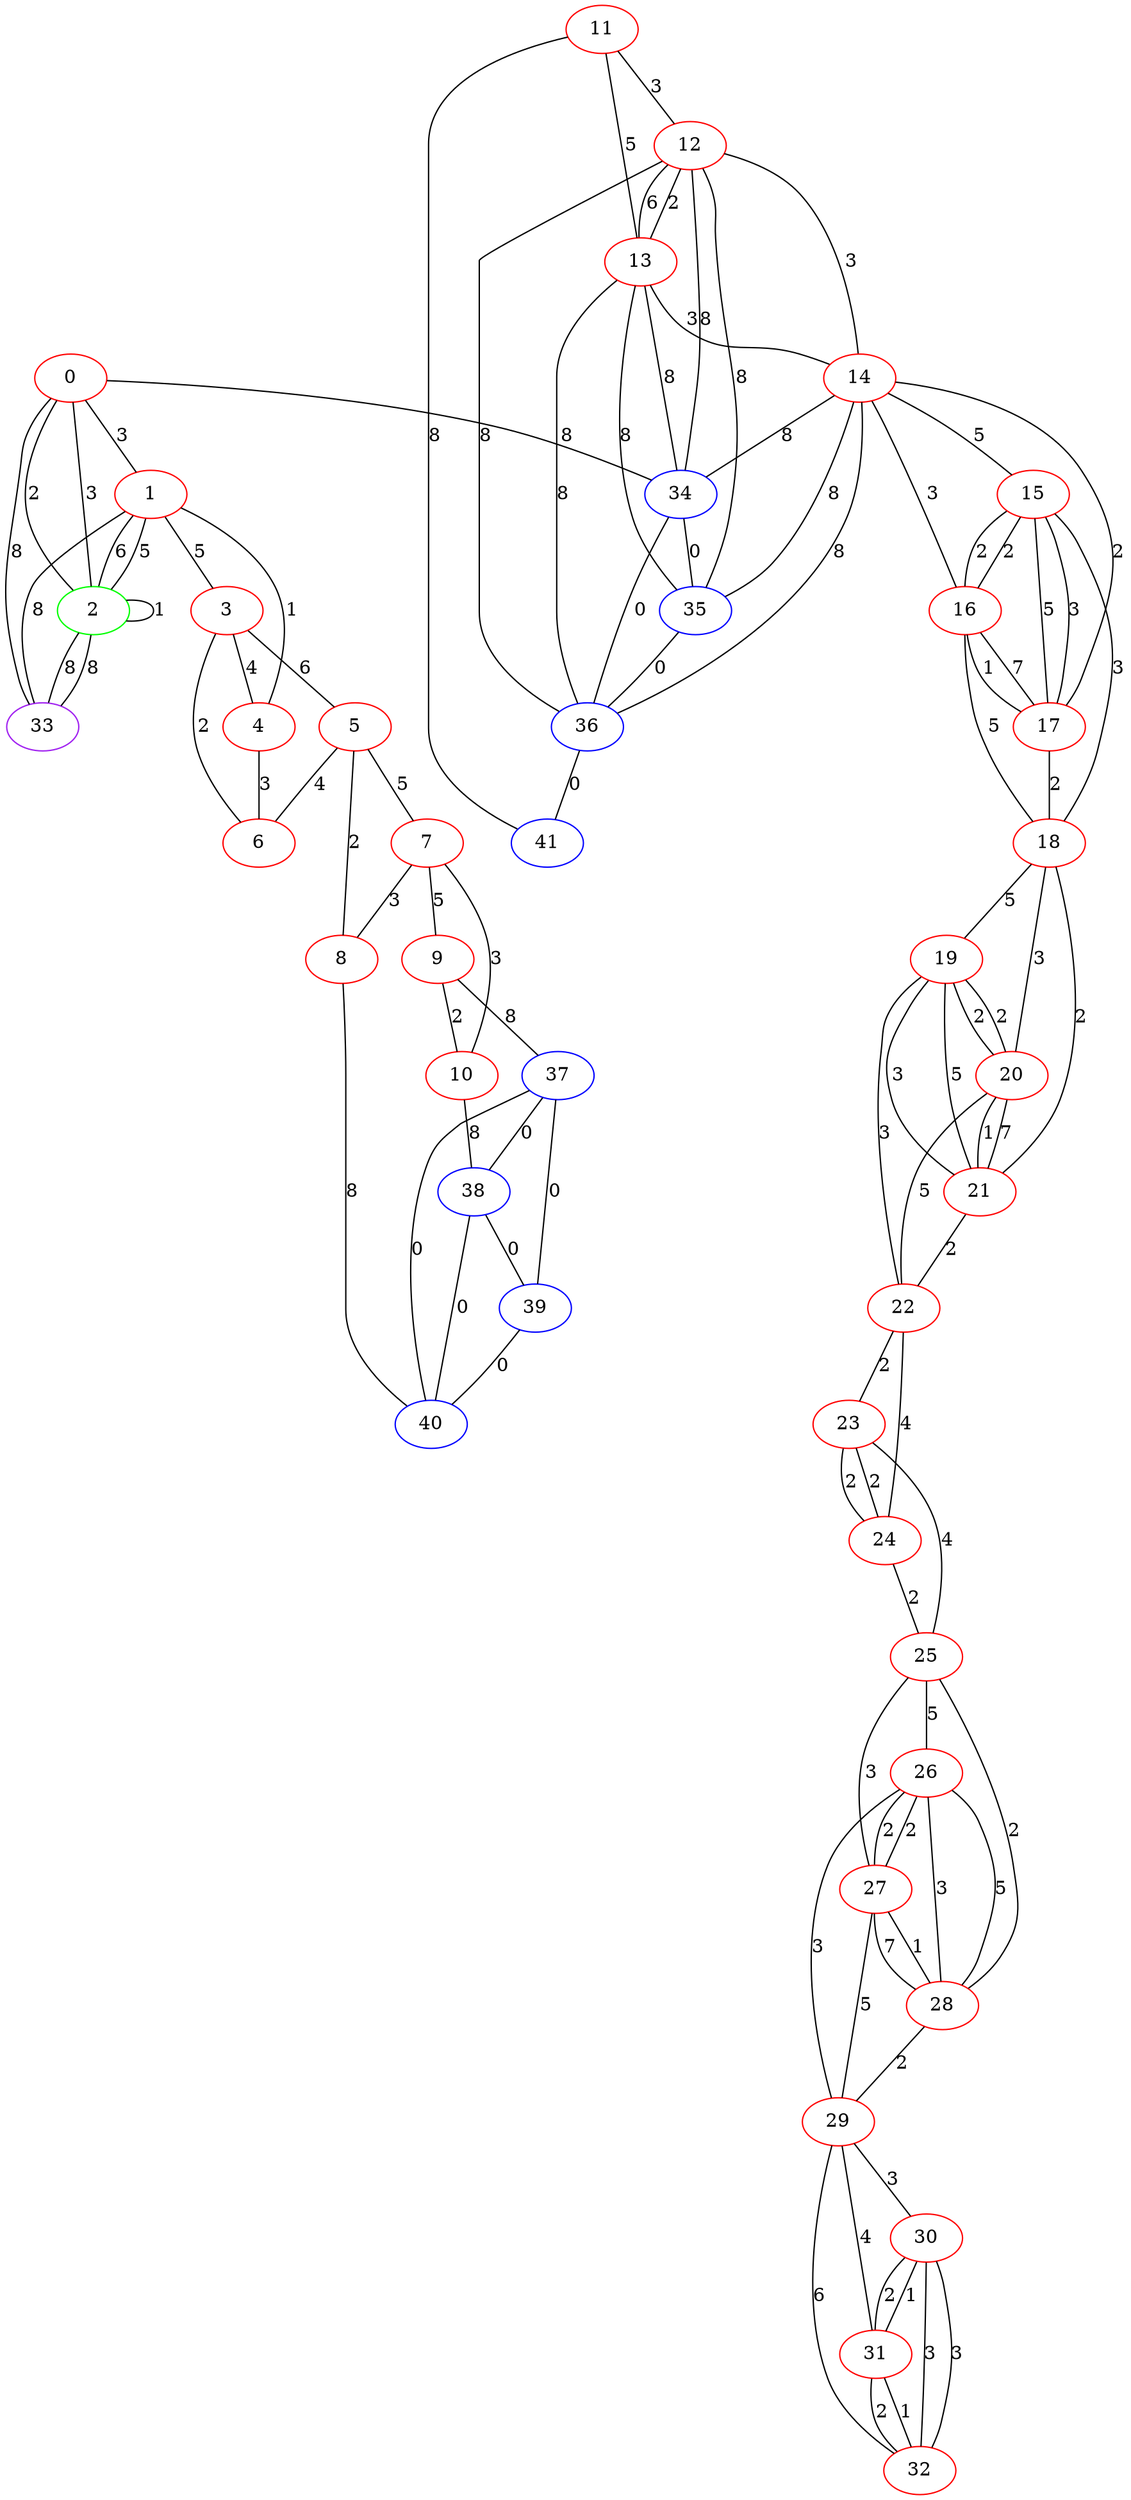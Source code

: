 graph "" {
0 [color=red, weight=1];
1 [color=red, weight=1];
2 [color=green, weight=2];
3 [color=red, weight=1];
4 [color=red, weight=1];
5 [color=red, weight=1];
6 [color=red, weight=1];
7 [color=red, weight=1];
8 [color=red, weight=1];
9 [color=red, weight=1];
10 [color=red, weight=1];
11 [color=red, weight=1];
12 [color=red, weight=1];
13 [color=red, weight=1];
14 [color=red, weight=1];
15 [color=red, weight=1];
16 [color=red, weight=1];
17 [color=red, weight=1];
18 [color=red, weight=1];
19 [color=red, weight=1];
20 [color=red, weight=1];
21 [color=red, weight=1];
22 [color=red, weight=1];
23 [color=red, weight=1];
24 [color=red, weight=1];
25 [color=red, weight=1];
26 [color=red, weight=1];
27 [color=red, weight=1];
28 [color=red, weight=1];
29 [color=red, weight=1];
30 [color=red, weight=1];
31 [color=red, weight=1];
32 [color=red, weight=1];
33 [color=purple, weight=4];
34 [color=blue, weight=3];
35 [color=blue, weight=3];
36 [color=blue, weight=3];
37 [color=blue, weight=3];
38 [color=blue, weight=3];
39 [color=blue, weight=3];
40 [color=blue, weight=3];
41 [color=blue, weight=3];
0 -- 1  [key=0, label=3];
0 -- 2  [key=0, label=2];
0 -- 2  [key=1, label=3];
0 -- 34  [key=0, label=8];
0 -- 33  [key=0, label=8];
1 -- 33  [key=0, label=8];
1 -- 2  [key=0, label=5];
1 -- 2  [key=1, label=6];
1 -- 3  [key=0, label=5];
1 -- 4  [key=0, label=1];
2 -- 2  [key=0, label=1];
2 -- 33  [key=0, label=8];
2 -- 33  [key=1, label=8];
3 -- 4  [key=0, label=4];
3 -- 5  [key=0, label=6];
3 -- 6  [key=0, label=2];
4 -- 6  [key=0, label=3];
5 -- 8  [key=0, label=2];
5 -- 6  [key=0, label=4];
5 -- 7  [key=0, label=5];
7 -- 8  [key=0, label=3];
7 -- 9  [key=0, label=5];
7 -- 10  [key=0, label=3];
8 -- 40  [key=0, label=8];
9 -- 10  [key=0, label=2];
9 -- 37  [key=0, label=8];
10 -- 38  [key=0, label=8];
11 -- 41  [key=0, label=8];
11 -- 12  [key=0, label=3];
11 -- 13  [key=0, label=5];
12 -- 34  [key=0, label=8];
12 -- 35  [key=0, label=8];
12 -- 36  [key=0, label=8];
12 -- 13  [key=0, label=2];
12 -- 13  [key=1, label=6];
12 -- 14  [key=0, label=3];
13 -- 34  [key=0, label=8];
13 -- 35  [key=0, label=8];
13 -- 36  [key=0, label=8];
13 -- 14  [key=0, label=3];
14 -- 34  [key=0, label=8];
14 -- 35  [key=0, label=8];
14 -- 36  [key=0, label=8];
14 -- 15  [key=0, label=5];
14 -- 16  [key=0, label=3];
14 -- 17  [key=0, label=2];
15 -- 16  [key=0, label=2];
15 -- 16  [key=1, label=2];
15 -- 17  [key=0, label=5];
15 -- 17  [key=1, label=3];
15 -- 18  [key=0, label=3];
16 -- 17  [key=0, label=7];
16 -- 17  [key=1, label=1];
16 -- 18  [key=0, label=5];
17 -- 18  [key=0, label=2];
18 -- 19  [key=0, label=5];
18 -- 20  [key=0, label=3];
18 -- 21  [key=0, label=2];
19 -- 20  [key=0, label=2];
19 -- 20  [key=1, label=2];
19 -- 21  [key=0, label=3];
19 -- 21  [key=1, label=5];
19 -- 22  [key=0, label=3];
20 -- 21  [key=0, label=1];
20 -- 21  [key=1, label=7];
20 -- 22  [key=0, label=5];
21 -- 22  [key=0, label=2];
22 -- 24  [key=0, label=4];
22 -- 23  [key=0, label=2];
23 -- 24  [key=0, label=2];
23 -- 24  [key=1, label=2];
23 -- 25  [key=0, label=4];
24 -- 25  [key=0, label=2];
25 -- 26  [key=0, label=5];
25 -- 27  [key=0, label=3];
25 -- 28  [key=0, label=2];
26 -- 27  [key=0, label=2];
26 -- 27  [key=1, label=2];
26 -- 28  [key=0, label=5];
26 -- 28  [key=1, label=3];
26 -- 29  [key=0, label=3];
27 -- 28  [key=0, label=7];
27 -- 28  [key=1, label=1];
27 -- 29  [key=0, label=5];
28 -- 29  [key=0, label=2];
29 -- 32  [key=0, label=6];
29 -- 30  [key=0, label=3];
29 -- 31  [key=0, label=4];
30 -- 32  [key=0, label=3];
30 -- 32  [key=1, label=3];
30 -- 31  [key=0, label=2];
30 -- 31  [key=1, label=1];
31 -- 32  [key=0, label=1];
31 -- 32  [key=1, label=2];
34 -- 35  [key=0, label=0];
34 -- 36  [key=0, label=0];
35 -- 36  [key=0, label=0];
36 -- 41  [key=0, label=0];
37 -- 40  [key=0, label=0];
37 -- 38  [key=0, label=0];
37 -- 39  [key=0, label=0];
38 -- 40  [key=0, label=0];
38 -- 39  [key=0, label=0];
39 -- 40  [key=0, label=0];
}

